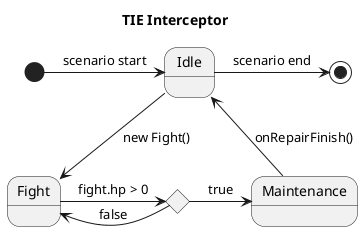 @startuml
'https://plantuml.com/state-diagram
Title TIE Interceptor 

state Idle
state Fight
state c <<choice>>
state Maintenance

[*] -> Idle : scenario start
Idle --> Fight : new Fight()

Fight -> c : fight.hp > 0
c -> Maintenance : true
c -> Fight : false

Maintenance -> Idle : onRepairFinish()

Idle -> [*] : scenario end

@enduml